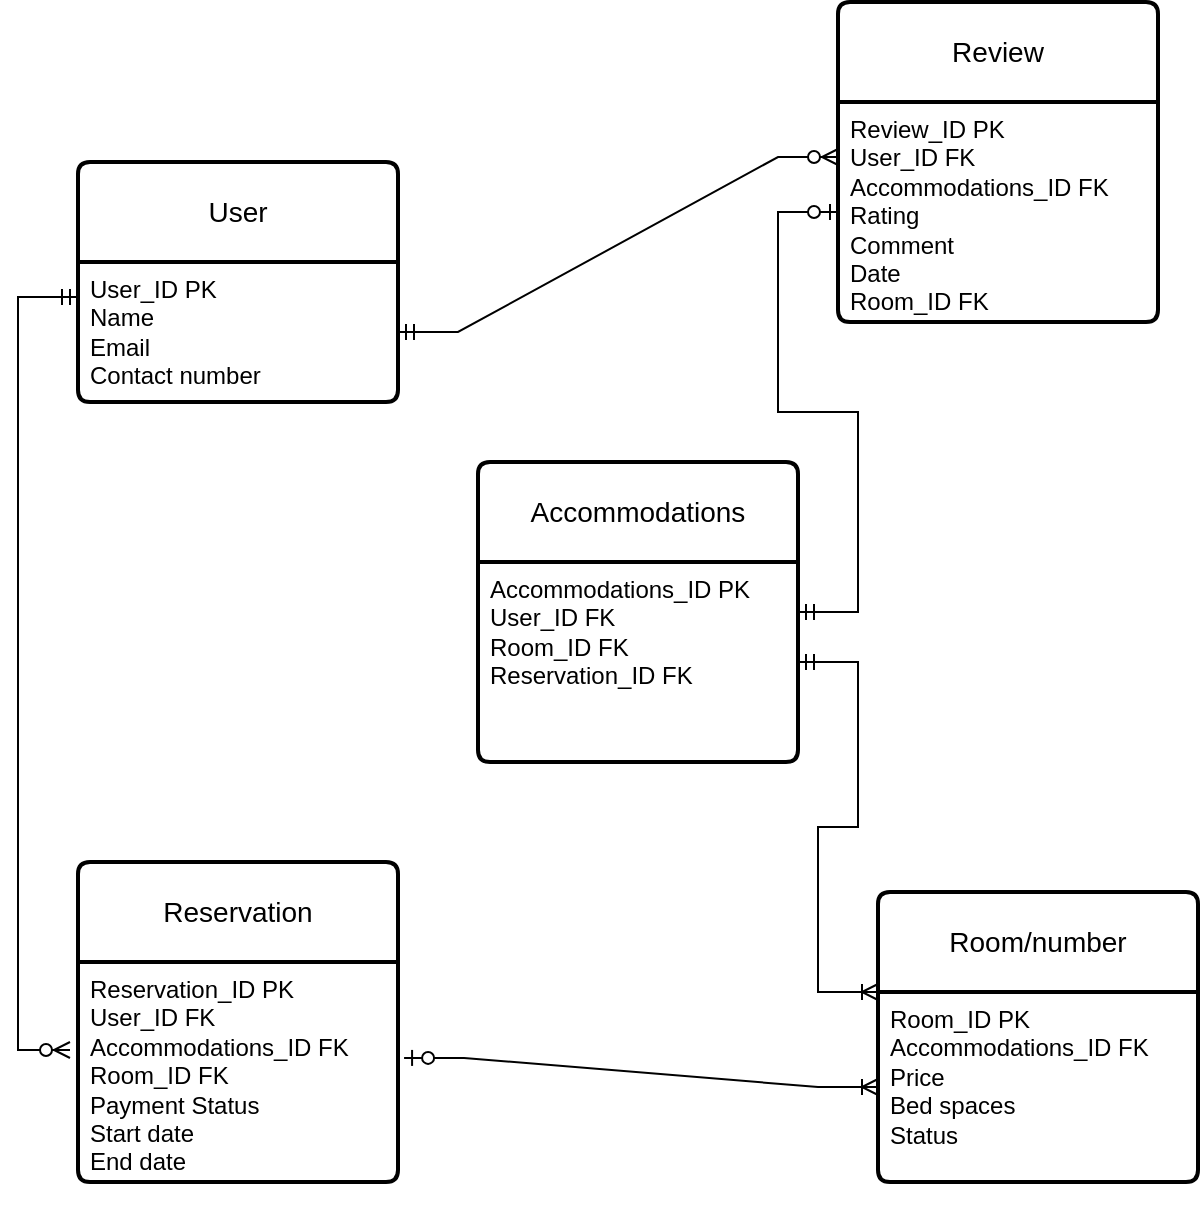 <mxfile version="28.2.7">
  <diagram name="Страница — 1" id="WKN6_aHiLJ9qFVDw1uDE">
    <mxGraphModel dx="1426" dy="785" grid="1" gridSize="10" guides="1" tooltips="1" connect="1" arrows="1" fold="1" page="1" pageScale="1" pageWidth="827" pageHeight="1169" math="0" shadow="0">
      <root>
        <mxCell id="0" />
        <mxCell id="1" parent="0" />
        <mxCell id="iEVl-Ih44DvoOuaY-pbR-16" value="Room/number" style="swimlane;childLayout=stackLayout;horizontal=1;startSize=50;horizontalStack=0;rounded=1;fontSize=14;fontStyle=0;strokeWidth=2;resizeParent=0;resizeLast=1;shadow=0;dashed=0;align=center;arcSize=4;whiteSpace=wrap;html=1;" parent="1" vertex="1">
          <mxGeometry x="500" y="545" width="160" height="145" as="geometry" />
        </mxCell>
        <mxCell id="iEVl-Ih44DvoOuaY-pbR-17" value="Room_ID PK&lt;br&gt;Accommodations_ID FK&lt;br&gt;&lt;div&gt;Price&lt;/div&gt;&lt;div&gt;Bed spaces&lt;br&gt;Status&lt;/div&gt;" style="align=left;strokeColor=none;fillColor=none;spacingLeft=4;spacingRight=4;fontSize=12;verticalAlign=top;resizable=0;rotatable=0;part=1;html=1;whiteSpace=wrap;" parent="iEVl-Ih44DvoOuaY-pbR-16" vertex="1">
          <mxGeometry y="50" width="160" height="95" as="geometry" />
        </mxCell>
        <mxCell id="iEVl-Ih44DvoOuaY-pbR-20" value="Accommodations" style="swimlane;childLayout=stackLayout;horizontal=1;startSize=50;horizontalStack=0;rounded=1;fontSize=14;fontStyle=0;strokeWidth=2;resizeParent=0;resizeLast=1;shadow=0;dashed=0;align=center;arcSize=4;whiteSpace=wrap;html=1;" parent="1" vertex="1">
          <mxGeometry x="300" y="330" width="160" height="150" as="geometry" />
        </mxCell>
        <mxCell id="iEVl-Ih44DvoOuaY-pbR-21" value="Accommodations_ID PK&lt;br&gt;User_ID FK&lt;br&gt;Room_ID FK&lt;div&gt;Reservation_ID FK&lt;/div&gt;" style="align=left;strokeColor=none;fillColor=none;spacingLeft=4;spacingRight=4;fontSize=12;verticalAlign=top;resizable=0;rotatable=0;part=1;html=1;whiteSpace=wrap;" parent="iEVl-Ih44DvoOuaY-pbR-20" vertex="1">
          <mxGeometry y="50" width="160" height="100" as="geometry" />
        </mxCell>
        <mxCell id="iEVl-Ih44DvoOuaY-pbR-22" value="User" style="swimlane;childLayout=stackLayout;horizontal=1;startSize=50;horizontalStack=0;rounded=1;fontSize=14;fontStyle=0;strokeWidth=2;resizeParent=0;resizeLast=1;shadow=0;dashed=0;align=center;arcSize=4;whiteSpace=wrap;html=1;" parent="1" vertex="1">
          <mxGeometry x="100" y="180" width="160" height="120" as="geometry" />
        </mxCell>
        <mxCell id="iEVl-Ih44DvoOuaY-pbR-23" value="User_ID PK&lt;div&gt;Name&lt;br&gt;Email&lt;/div&gt;&lt;div&gt;Contact number&lt;/div&gt;" style="align=left;strokeColor=none;fillColor=none;spacingLeft=4;spacingRight=4;fontSize=12;verticalAlign=top;resizable=0;rotatable=0;part=1;html=1;whiteSpace=wrap;" parent="iEVl-Ih44DvoOuaY-pbR-22" vertex="1">
          <mxGeometry y="50" width="160" height="70" as="geometry" />
        </mxCell>
        <mxCell id="iEVl-Ih44DvoOuaY-pbR-24" value="Review" style="swimlane;childLayout=stackLayout;horizontal=1;startSize=50;horizontalStack=0;rounded=1;fontSize=14;fontStyle=0;strokeWidth=2;resizeParent=0;resizeLast=1;shadow=0;dashed=0;align=center;arcSize=4;whiteSpace=wrap;html=1;" parent="1" vertex="1">
          <mxGeometry x="480" y="100" width="160" height="160" as="geometry" />
        </mxCell>
        <mxCell id="iEVl-Ih44DvoOuaY-pbR-25" value="Review_ID PK&lt;br&gt;User_ID FK&lt;div&gt;Accommodations_ID FK&lt;br&gt;Rating&amp;nbsp;&lt;br&gt;Comment&lt;br&gt;Date&lt;/div&gt;&lt;div&gt;Room_ID FK&lt;/div&gt;" style="align=left;strokeColor=none;fillColor=none;spacingLeft=4;spacingRight=4;fontSize=12;verticalAlign=top;resizable=0;rotatable=0;part=1;html=1;whiteSpace=wrap;" parent="iEVl-Ih44DvoOuaY-pbR-24" vertex="1">
          <mxGeometry y="50" width="160" height="110" as="geometry" />
        </mxCell>
        <mxCell id="iEVl-Ih44DvoOuaY-pbR-26" value="Reservation" style="swimlane;childLayout=stackLayout;horizontal=1;startSize=50;horizontalStack=0;rounded=1;fontSize=14;fontStyle=0;strokeWidth=2;resizeParent=0;resizeLast=1;shadow=0;dashed=0;align=center;arcSize=4;whiteSpace=wrap;html=1;" parent="1" vertex="1">
          <mxGeometry x="100" y="530" width="160" height="160" as="geometry" />
        </mxCell>
        <mxCell id="iEVl-Ih44DvoOuaY-pbR-27" value="Reservation_ID PK&lt;div&gt;User_ID FK&lt;div&gt;Accommodations_ID FK&lt;/div&gt;&lt;div&gt;Room_ID FK&lt;br&gt;Payment Status&lt;/div&gt;&lt;div&gt;Start date&lt;br&gt;End date&lt;/div&gt;&lt;div&gt;&lt;br&gt;&lt;/div&gt;&lt;/div&gt;" style="align=left;strokeColor=none;fillColor=none;spacingLeft=4;spacingRight=4;fontSize=12;verticalAlign=top;resizable=0;rotatable=0;part=1;html=1;whiteSpace=wrap;" parent="iEVl-Ih44DvoOuaY-pbR-26" vertex="1">
          <mxGeometry y="50" width="160" height="110" as="geometry" />
        </mxCell>
        <mxCell id="S5Mm4gbxJ1xamlytZk4e-1" value="" style="edgeStyle=entityRelationEdgeStyle;fontSize=12;html=1;endArrow=ERoneToMany;startArrow=ERmandOne;rounded=0;exitX=1;exitY=0.5;exitDx=0;exitDy=0;entryX=0;entryY=0;entryDx=0;entryDy=0;" parent="1" source="iEVl-Ih44DvoOuaY-pbR-21" edge="1" target="iEVl-Ih44DvoOuaY-pbR-17">
          <mxGeometry width="100" height="100" relative="1" as="geometry">
            <mxPoint x="360" y="460" as="sourcePoint" />
            <mxPoint x="490" y="550" as="targetPoint" />
          </mxGeometry>
        </mxCell>
        <mxCell id="S5Mm4gbxJ1xamlytZk4e-2" value="" style="edgeStyle=entityRelationEdgeStyle;fontSize=12;html=1;endArrow=ERoneToMany;startArrow=ERzeroToOne;rounded=0;exitX=1.019;exitY=0.436;exitDx=0;exitDy=0;exitPerimeter=0;" parent="1" source="iEVl-Ih44DvoOuaY-pbR-27" target="iEVl-Ih44DvoOuaY-pbR-17" edge="1">
          <mxGeometry width="100" height="100" relative="1" as="geometry">
            <mxPoint x="360" y="460" as="sourcePoint" />
            <mxPoint x="460" y="360" as="targetPoint" />
          </mxGeometry>
        </mxCell>
        <mxCell id="S5Mm4gbxJ1xamlytZk4e-3" value="" style="edgeStyle=orthogonalEdgeStyle;fontSize=12;html=1;endArrow=ERzeroToMany;startArrow=ERmandOne;rounded=0;entryX=-0.025;entryY=0.4;entryDx=0;entryDy=0;exitX=0;exitY=0.25;exitDx=0;exitDy=0;entryPerimeter=0;" parent="1" source="iEVl-Ih44DvoOuaY-pbR-23" target="iEVl-Ih44DvoOuaY-pbR-27" edge="1">
          <mxGeometry width="100" height="100" relative="1" as="geometry">
            <mxPoint x="20" y="190" as="sourcePoint" />
            <mxPoint x="50" y="635" as="targetPoint" />
            <Array as="points">
              <mxPoint x="70" y="248" />
              <mxPoint x="70" y="624" />
            </Array>
          </mxGeometry>
        </mxCell>
        <mxCell id="S5Mm4gbxJ1xamlytZk4e-4" value="" style="edgeStyle=entityRelationEdgeStyle;fontSize=12;html=1;endArrow=ERzeroToOne;startArrow=ERmandOne;rounded=0;exitX=1;exitY=0.25;exitDx=0;exitDy=0;entryX=0;entryY=0.5;entryDx=0;entryDy=0;" parent="1" source="iEVl-Ih44DvoOuaY-pbR-21" target="iEVl-Ih44DvoOuaY-pbR-25" edge="1">
          <mxGeometry width="100" height="100" relative="1" as="geometry">
            <mxPoint x="360" y="460" as="sourcePoint" />
            <mxPoint x="460" y="360" as="targetPoint" />
          </mxGeometry>
        </mxCell>
        <mxCell id="6mBcJoQtj_8gOMgIsjSb-1" value="" style="edgeStyle=entityRelationEdgeStyle;fontSize=12;html=1;endArrow=ERzeroToMany;startArrow=ERmandOne;rounded=0;exitX=1;exitY=0.5;exitDx=0;exitDy=0;entryX=0;entryY=0.25;entryDx=0;entryDy=0;" edge="1" parent="1" source="iEVl-Ih44DvoOuaY-pbR-23" target="iEVl-Ih44DvoOuaY-pbR-25">
          <mxGeometry width="100" height="100" relative="1" as="geometry">
            <mxPoint x="310" y="260" as="sourcePoint" />
            <mxPoint x="410" y="220" as="targetPoint" />
          </mxGeometry>
        </mxCell>
      </root>
    </mxGraphModel>
  </diagram>
</mxfile>
